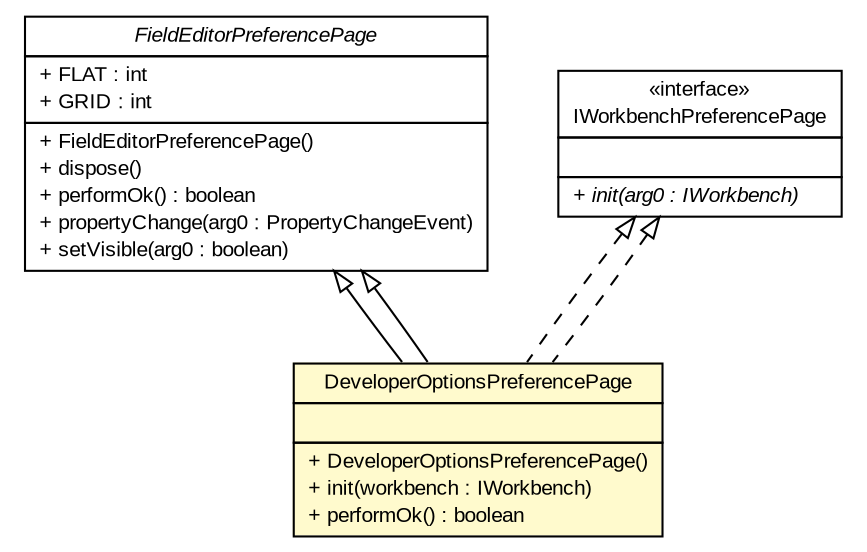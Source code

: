 #!/usr/local/bin/dot
#
# Class diagram 
# Generated by UMLGraph version R5_6-24-gf6e263 (http://www.umlgraph.org/)
#

digraph G {
	edge [fontname="arial",fontsize=10,labelfontname="arial",labelfontsize=10];
	node [fontname="arial",fontsize=10,shape=plaintext];
	nodesep=0.25;
	ranksep=0.5;
	// gov.sandia.cf.preferences.DeveloperOptionsPreferencePage
	c99155 [label=<<table title="gov.sandia.cf.preferences.DeveloperOptionsPreferencePage" border="0" cellborder="1" cellspacing="0" cellpadding="2" port="p" bgcolor="lemonChiffon" href="./DeveloperOptionsPreferencePage.html">
		<tr><td><table border="0" cellspacing="0" cellpadding="1">
<tr><td align="center" balign="center"> DeveloperOptionsPreferencePage </td></tr>
		</table></td></tr>
		<tr><td><table border="0" cellspacing="0" cellpadding="1">
<tr><td align="left" balign="left">  </td></tr>
		</table></td></tr>
		<tr><td><table border="0" cellspacing="0" cellpadding="1">
<tr><td align="left" balign="left"> + DeveloperOptionsPreferencePage() </td></tr>
<tr><td align="left" balign="left"> + init(workbench : IWorkbench) </td></tr>
<tr><td align="left" balign="left"> + performOk() : boolean </td></tr>
		</table></td></tr>
		</table>>, URL="./DeveloperOptionsPreferencePage.html", fontname="arial", fontcolor="black", fontsize=10.0];
	//gov.sandia.cf.preferences.DeveloperOptionsPreferencePage extends org.eclipse.jface.preference.FieldEditorPreferencePage
	c99179:p -> c99155:p [dir=back,arrowtail=empty];
	//gov.sandia.cf.preferences.DeveloperOptionsPreferencePage implements org.eclipse.ui.IWorkbenchPreferencePage
	c99180:p -> c99155:p [dir=back,arrowtail=empty,style=dashed];
	//gov.sandia.cf.preferences.DeveloperOptionsPreferencePage extends org.eclipse.jface.preference.FieldEditorPreferencePage
	c99179:p -> c99155:p [dir=back,arrowtail=empty];
	//gov.sandia.cf.preferences.DeveloperOptionsPreferencePage implements org.eclipse.ui.IWorkbenchPreferencePage
	c99180:p -> c99155:p [dir=back,arrowtail=empty,style=dashed];
	// org.eclipse.ui.IWorkbenchPreferencePage
	c99180 [label=<<table title="org.eclipse.ui.IWorkbenchPreferencePage" border="0" cellborder="1" cellspacing="0" cellpadding="2" port="p" href="http://java.sun.com/j2se/1.4.2/docs/api/org/eclipse/ui/IWorkbenchPreferencePage.html">
		<tr><td><table border="0" cellspacing="0" cellpadding="1">
<tr><td align="center" balign="center"> &#171;interface&#187; </td></tr>
<tr><td align="center" balign="center"> IWorkbenchPreferencePage </td></tr>
		</table></td></tr>
		<tr><td><table border="0" cellspacing="0" cellpadding="1">
<tr><td align="left" balign="left">  </td></tr>
		</table></td></tr>
		<tr><td><table border="0" cellspacing="0" cellpadding="1">
<tr><td align="left" balign="left"><font face="arial italic" point-size="10.0"> + init(arg0 : IWorkbench) </font></td></tr>
		</table></td></tr>
		</table>>, URL="http://java.sun.com/j2se/1.4.2/docs/api/org/eclipse/ui/IWorkbenchPreferencePage.html", fontname="arial", fontcolor="black", fontsize=10.0];
	// org.eclipse.jface.preference.FieldEditorPreferencePage
	c99179 [label=<<table title="org.eclipse.jface.preference.FieldEditorPreferencePage" border="0" cellborder="1" cellspacing="0" cellpadding="2" port="p" href="http://java.sun.com/j2se/1.4.2/docs/api/org/eclipse/jface/preference/FieldEditorPreferencePage.html">
		<tr><td><table border="0" cellspacing="0" cellpadding="1">
<tr><td align="center" balign="center"><font face="arial italic"> FieldEditorPreferencePage </font></td></tr>
		</table></td></tr>
		<tr><td><table border="0" cellspacing="0" cellpadding="1">
<tr><td align="left" balign="left"> + FLAT : int </td></tr>
<tr><td align="left" balign="left"> + GRID : int </td></tr>
		</table></td></tr>
		<tr><td><table border="0" cellspacing="0" cellpadding="1">
<tr><td align="left" balign="left"> + FieldEditorPreferencePage() </td></tr>
<tr><td align="left" balign="left"> + dispose() </td></tr>
<tr><td align="left" balign="left"> + performOk() : boolean </td></tr>
<tr><td align="left" balign="left"> + propertyChange(arg0 : PropertyChangeEvent) </td></tr>
<tr><td align="left" balign="left"> + setVisible(arg0 : boolean) </td></tr>
		</table></td></tr>
		</table>>, URL="http://java.sun.com/j2se/1.4.2/docs/api/org/eclipse/jface/preference/FieldEditorPreferencePage.html", fontname="arial", fontcolor="black", fontsize=10.0];
}

